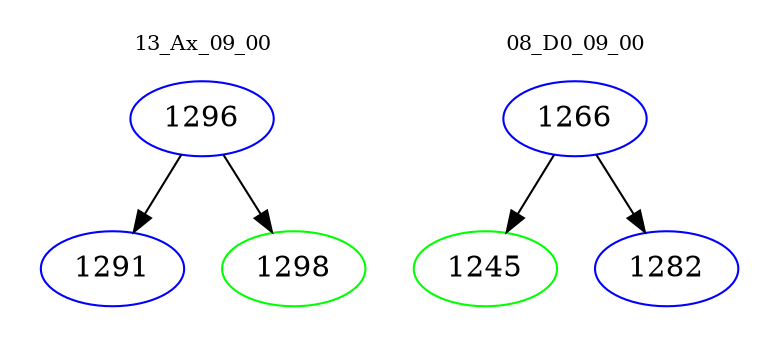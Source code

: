 digraph{
subgraph cluster_0 {
color = white
label = "13_Ax_09_00";
fontsize=10;
T0_1296 [label="1296", color="blue"]
T0_1296 -> T0_1291 [color="black"]
T0_1291 [label="1291", color="blue"]
T0_1296 -> T0_1298 [color="black"]
T0_1298 [label="1298", color="green"]
}
subgraph cluster_1 {
color = white
label = "08_D0_09_00";
fontsize=10;
T1_1266 [label="1266", color="blue"]
T1_1266 -> T1_1245 [color="black"]
T1_1245 [label="1245", color="green"]
T1_1266 -> T1_1282 [color="black"]
T1_1282 [label="1282", color="blue"]
}
}
